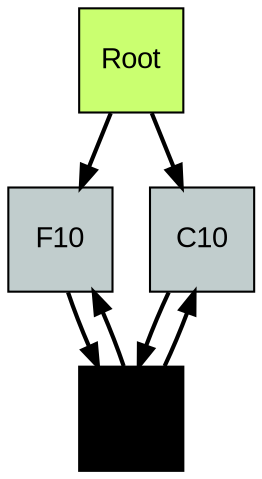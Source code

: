 digraph G{
    node[shape=box, width=0.7, height=0.7, fontname="Arial", fillcolor="white", style=filled]
    edge[style = "bold"]
    node[label = "Root" fillcolor="darkolivegreen1" pos = "-1,1!"]raiz;
	node[label = "F10" fillcolor="azure3" pos="-1,-0!" shape=box]x10;
	raiz->x10;
	node[label = "C10" fillcolor="azure3" pos = "0,1!" shape=box]y10;
	raiz->y10;
	node[label="*" fillcolor="black" pos="0,-0!" shape=box]i10_10;
	x10->i10_10;
	x10->i10_10[dir=back];
	y10->i10_10;
	y10->i10_10[dir=back];
}